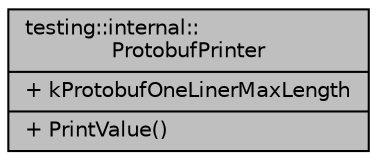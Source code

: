 digraph "testing::internal::ProtobufPrinter"
{
 // INTERACTIVE_SVG=YES
 // LATEX_PDF_SIZE
  edge [fontname="Helvetica",fontsize="10",labelfontname="Helvetica",labelfontsize="10"];
  node [fontname="Helvetica",fontsize="10",shape=record];
  Node1 [label="{testing::internal::\lProtobufPrinter\n|+ kProtobufOneLinerMaxLength\l|+ PrintValue()\l}",height=0.2,width=0.4,color="black", fillcolor="grey75", style="filled", fontcolor="black",tooltip=" "];
}
